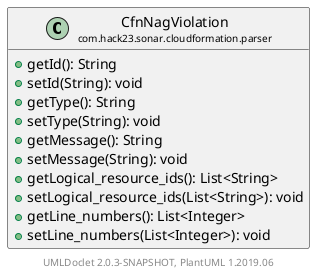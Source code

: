 @startuml
    set namespaceSeparator none
    hide empty fields
    hide empty methods

    class "<size:14>CfnNagViolation\n<size:10>com.hack23.sonar.cloudformation.parser" as com.hack23.sonar.cloudformation.parser.CfnNagViolation [[CfnNagViolation.html]] {
        +getId(): String
        +setId(String): void
        +getType(): String
        +setType(String): void
        +getMessage(): String
        +setMessage(String): void
        +getLogical_resource_ids(): List<String>
        +setLogical_resource_ids(List<String>): void
        +getLine_numbers(): List<Integer>
        +setLine_numbers(List<Integer>): void
    }

    center footer UMLDoclet 2.0.3-SNAPSHOT, PlantUML 1.2019.06
@enduml
